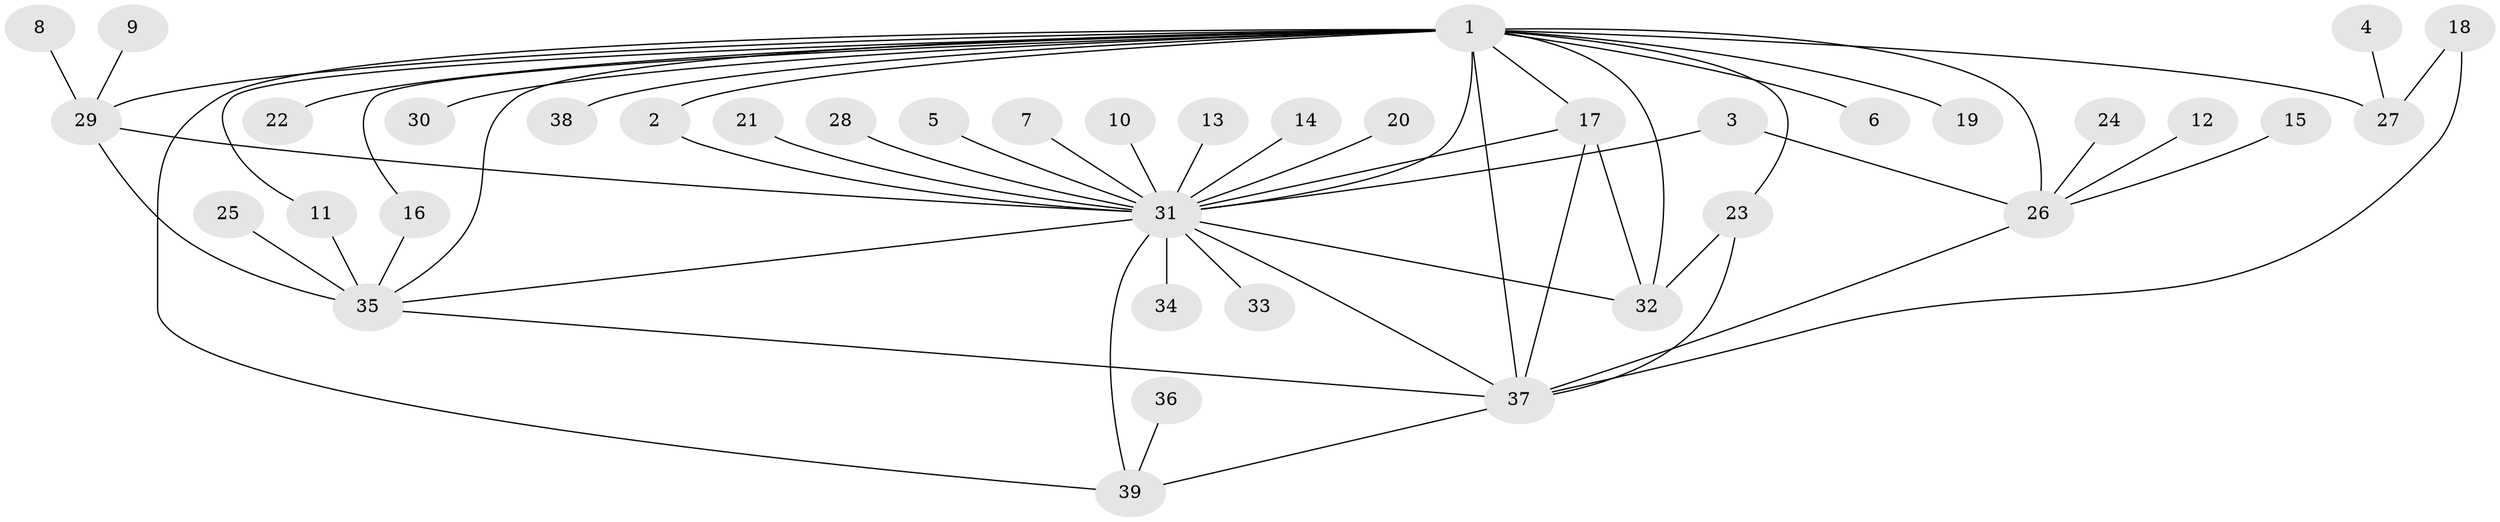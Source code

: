 // original degree distribution, {18: 0.012987012987012988, 8: 0.012987012987012988, 9: 0.025974025974025976, 1: 0.4935064935064935, 3: 0.11688311688311688, 26: 0.012987012987012988, 7: 0.025974025974025976, 2: 0.22077922077922077, 5: 0.03896103896103896, 4: 0.03896103896103896}
// Generated by graph-tools (version 1.1) at 2025/26/03/09/25 03:26:03]
// undirected, 39 vertices, 57 edges
graph export_dot {
graph [start="1"]
  node [color=gray90,style=filled];
  1;
  2;
  3;
  4;
  5;
  6;
  7;
  8;
  9;
  10;
  11;
  12;
  13;
  14;
  15;
  16;
  17;
  18;
  19;
  20;
  21;
  22;
  23;
  24;
  25;
  26;
  27;
  28;
  29;
  30;
  31;
  32;
  33;
  34;
  35;
  36;
  37;
  38;
  39;
  1 -- 2 [weight=1.0];
  1 -- 6 [weight=1.0];
  1 -- 11 [weight=1.0];
  1 -- 16 [weight=1.0];
  1 -- 17 [weight=1.0];
  1 -- 19 [weight=1.0];
  1 -- 22 [weight=1.0];
  1 -- 23 [weight=1.0];
  1 -- 26 [weight=1.0];
  1 -- 27 [weight=2.0];
  1 -- 29 [weight=2.0];
  1 -- 30 [weight=1.0];
  1 -- 31 [weight=1.0];
  1 -- 32 [weight=1.0];
  1 -- 35 [weight=1.0];
  1 -- 37 [weight=2.0];
  1 -- 38 [weight=1.0];
  1 -- 39 [weight=1.0];
  2 -- 31 [weight=1.0];
  3 -- 26 [weight=1.0];
  3 -- 31 [weight=1.0];
  4 -- 27 [weight=1.0];
  5 -- 31 [weight=1.0];
  7 -- 31 [weight=1.0];
  8 -- 29 [weight=1.0];
  9 -- 29 [weight=1.0];
  10 -- 31 [weight=1.0];
  11 -- 35 [weight=1.0];
  12 -- 26 [weight=1.0];
  13 -- 31 [weight=1.0];
  14 -- 31 [weight=1.0];
  15 -- 26 [weight=1.0];
  16 -- 35 [weight=1.0];
  17 -- 31 [weight=1.0];
  17 -- 32 [weight=1.0];
  17 -- 37 [weight=1.0];
  18 -- 27 [weight=1.0];
  18 -- 37 [weight=1.0];
  20 -- 31 [weight=1.0];
  21 -- 31 [weight=1.0];
  23 -- 32 [weight=1.0];
  23 -- 37 [weight=1.0];
  24 -- 26 [weight=1.0];
  25 -- 35 [weight=1.0];
  26 -- 37 [weight=2.0];
  28 -- 31 [weight=1.0];
  29 -- 31 [weight=2.0];
  29 -- 35 [weight=2.0];
  31 -- 32 [weight=1.0];
  31 -- 33 [weight=1.0];
  31 -- 34 [weight=1.0];
  31 -- 35 [weight=1.0];
  31 -- 37 [weight=2.0];
  31 -- 39 [weight=1.0];
  35 -- 37 [weight=1.0];
  36 -- 39 [weight=1.0];
  37 -- 39 [weight=1.0];
}
